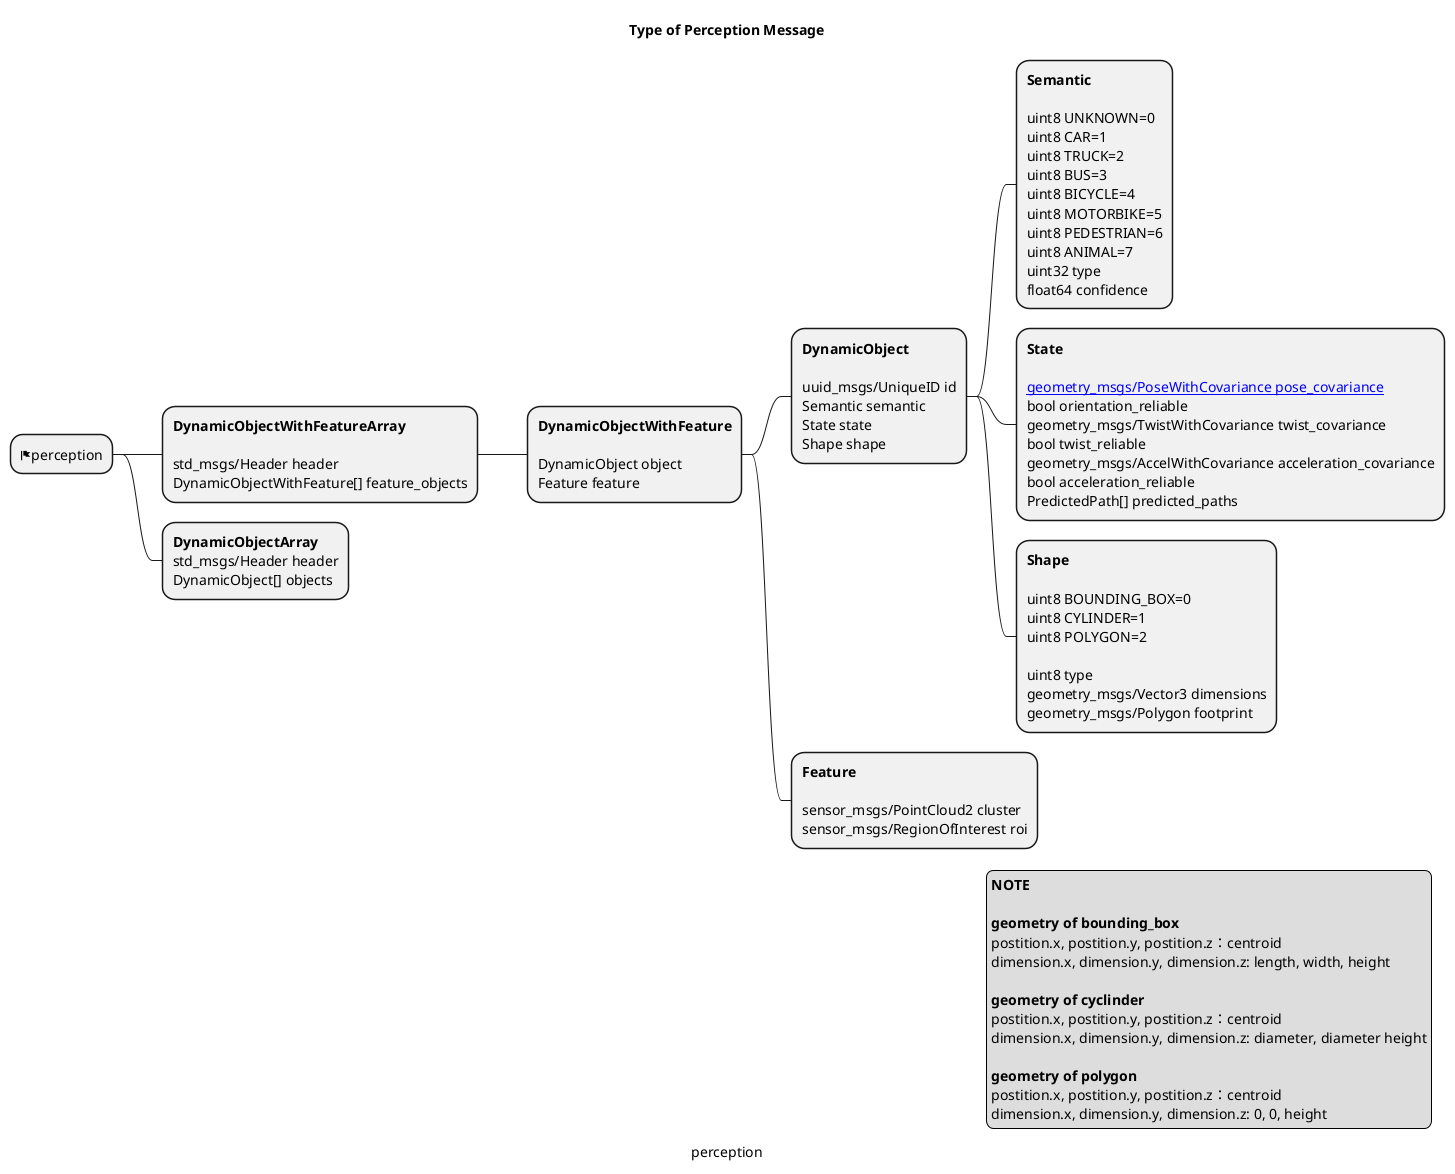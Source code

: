 @startmindmap
'https://plantuml.com/mindmap-diagram

caption perception
title Type of Perception Message

* <&flag>perception
**:**DynamicObjectWithFeatureArray**

std_msgs/Header header
DynamicObjectWithFeature[] feature_objects;

***:**DynamicObjectWithFeature**

DynamicObject object
Feature feature;

****:**DynamicObject**

uuid_msgs/UniqueID id
Semantic semantic
State state
Shape shape;

*****:**Semantic**

uint8 UNKNOWN=0
uint8 CAR=1
uint8 TRUCK=2
uint8 BUS=3
uint8 BICYCLE=4
uint8 MOTORBIKE=5
uint8 PEDESTRIAN=6
uint8 ANIMAL=7
uint32 type
float64 confidence;

*****:**State**

[[http://docs.ros.org/en/jade/api/geometry_msgs/html/msg/PoseWithCovariance.html geometry_msgs/PoseWithCovariance pose_covariance]]
bool orientation_reliable
geometry_msgs/TwistWithCovariance twist_covariance
bool twist_reliable
geometry_msgs/AccelWithCovariance acceleration_covariance
bool acceleration_reliable
PredictedPath[] predicted_paths;

*****:**Shape**

uint8 BOUNDING_BOX=0
uint8 CYLINDER=1
uint8 POLYGON=2

uint8 type
geometry_msgs/Vector3 dimensions
geometry_msgs/Polygon footprint;

****:**Feature**

sensor_msgs/PointCloud2 cluster
sensor_msgs/RegionOfInterest roi;

**:**DynamicObjectArray**
std_msgs/Header header
DynamicObject[] objects;

legend right
**NOTE**

**geometry of bounding_box**
postition.x, postition.y, postition.z：centroid
dimension.x, dimension.y, dimension.z: length, width, height

**geometry of cyclinder**
postition.x, postition.y, postition.z：centroid
dimension.x, dimension.y, dimension.z: diameter, diameter height

**geometry of polygon**
postition.x, postition.y, postition.z：centroid
dimension.x, dimension.y, dimension.z: 0, 0, height
endlegend

@endmindmap
